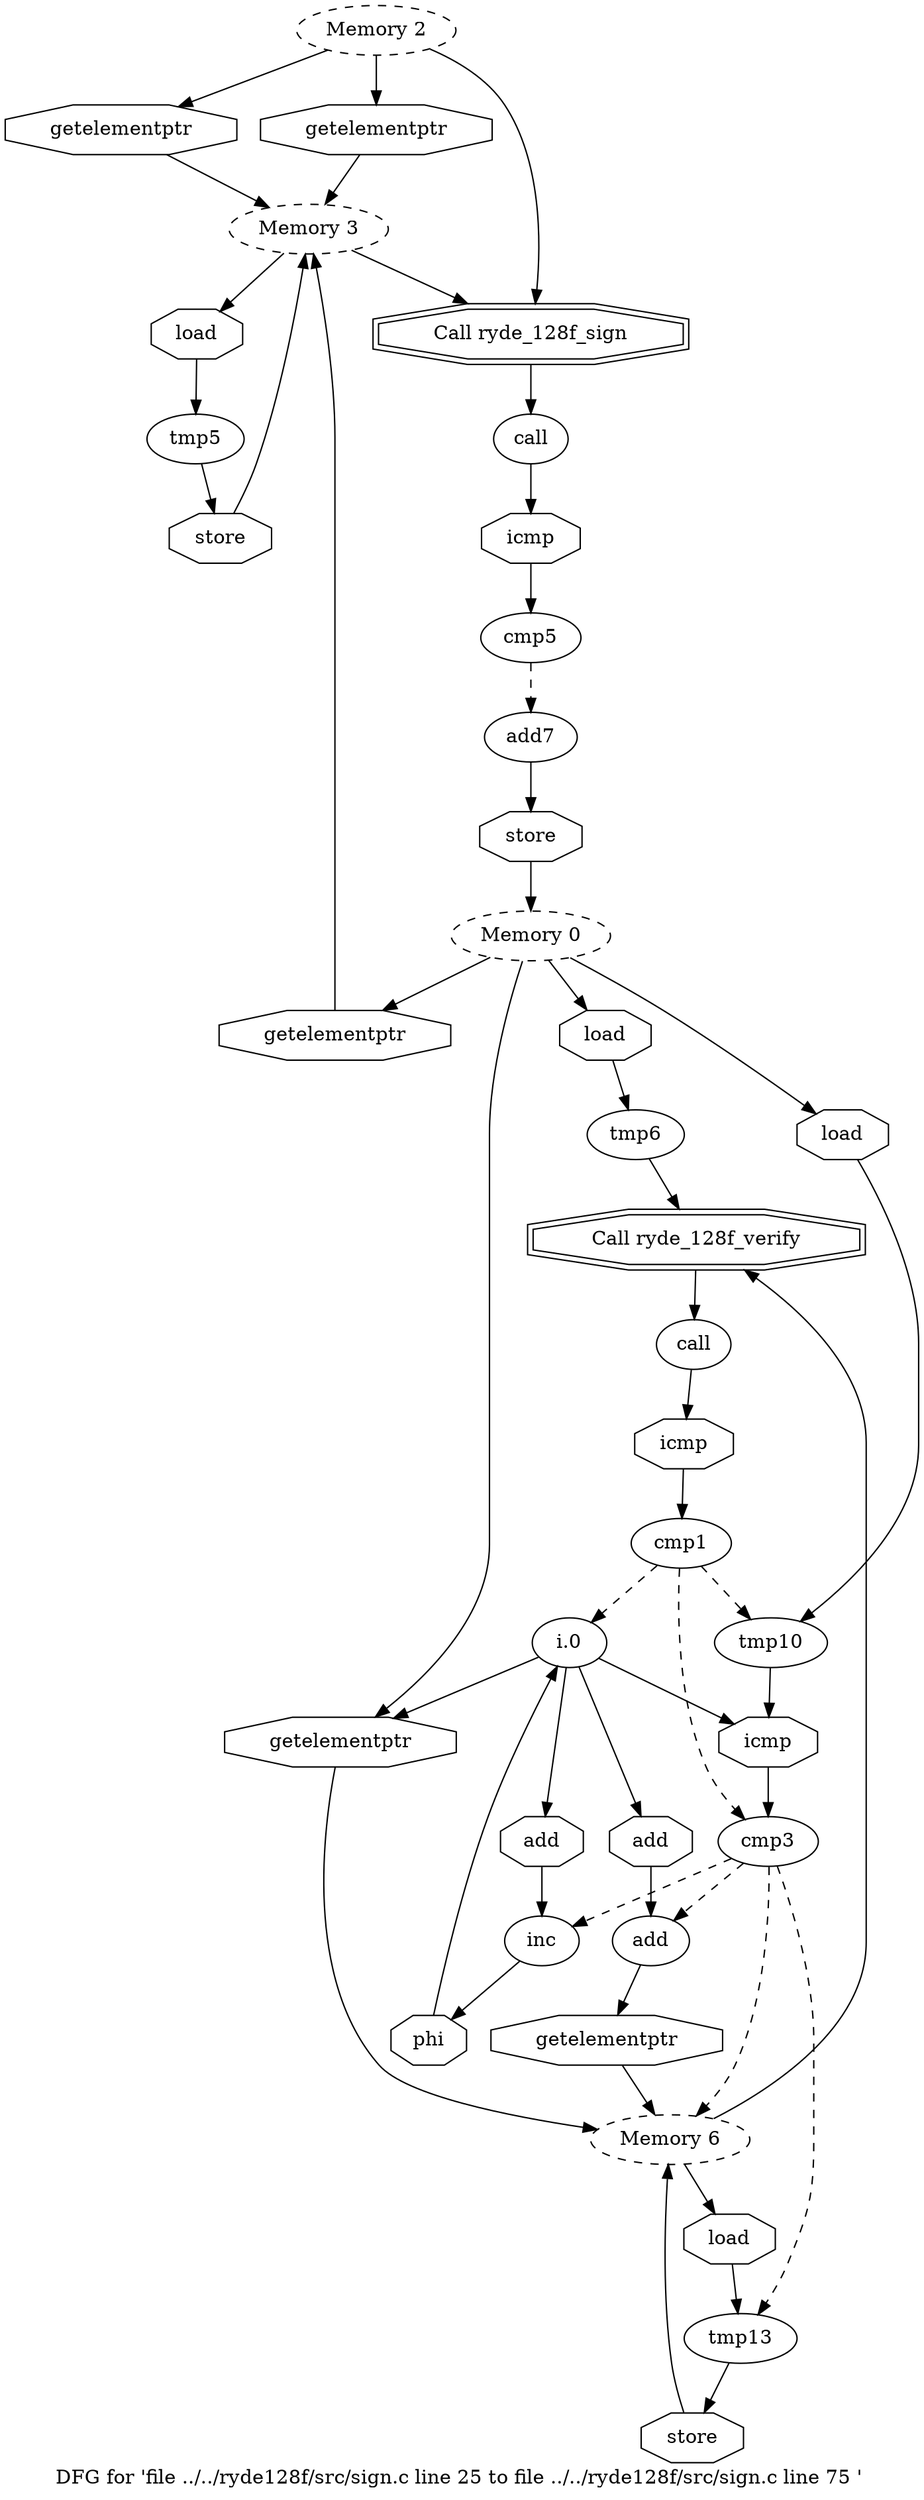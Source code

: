 digraph "DFG for 'file ../../ryde128f/src/sign.c line 25 to file ../../ryde128f/src/sign.c line 75 '  "{
label="DFG for 'file ../../ryde128f/src/sign.c line 25 to file ../../ryde128f/src/sign.c line 75 ' ";
node_164[shape=octagon,style=solid,label="getelementptr"]
node_159[shape=ellipse,style=dashed,label="Memory 3"]
"node_164"->"node_159"
node_163[shape=octagon,style=solid,label="load"]
node_162[shape=ellipse,style=solid,label="tmp5"]
"node_163"->"node_162"
node_165[shape=octagon,style=solid,label="store"]
"node_162"->"node_165"
node_161[shape=ellipse,style=dashed,label="Memory 0"]
node_160[shape=octagon,style=solid,label="getelementptr"]
"node_161"->"node_160"
node_175[shape=octagon,style=solid,label="load"]
"node_161"->"node_175"
node_185[shape=octagon,style=solid,label="load"]
"node_161"->"node_185"
node_193[shape=octagon,style=solid,label="getelementptr"]
"node_161"->"node_193"
"node_160"->"node_159"
"node_159"->"node_163"
node_168[shape=doubleoctagon,style=solid,label="Call ryde_128f_sign"]
"node_159"->"node_168"
node_158[shape=ellipse,style=dashed,label="Memory 2"]
"node_158"->"node_164"
node_166[shape=octagon,style=solid,label="getelementptr"]
"node_158"->"node_166"
"node_158"->"node_168"
"node_165"->"node_159"
"node_166"->"node_159"
node_167[shape=ellipse,style=solid,label="call"]
node_170[shape=octagon,style=solid,label="icmp"]
"node_167"->"node_170"
"node_168"->"node_167"
node_169[shape=ellipse,style=solid,label="cmp5"]
node_171[shape=ellipse,style=solid,label="add7"]
"node_169"->"node_171" [style=dashed]
"node_170"->"node_169"
node_172[shape=octagon,style=solid,label="store"]
"node_171"->"node_172"
"node_172"->"node_161"
node_173[shape=ellipse,style=dashed,label="Memory 6"]
node_177[shape=doubleoctagon,style=solid,label="Call ryde_128f_verify"]
"node_173"->"node_177"
node_192[shape=octagon,style=solid,label="load"]
"node_173"->"node_192"
node_174[shape=ellipse,style=solid,label="tmp6"]
"node_174"->"node_177"
"node_175"->"node_174"
node_176[shape=ellipse,style=solid,label="call"]
node_179[shape=octagon,style=solid,label="icmp"]
"node_176"->"node_179"
"node_177"->"node_176"
node_178[shape=ellipse,style=solid,label="cmp1"]
node_180[shape=ellipse,style=solid,label="i.0"]
"node_178"->"node_180" [style=dashed]
node_184[shape=ellipse,style=solid,label="tmp10"]
"node_178"->"node_184" [style=dashed]
node_186[shape=ellipse,style=solid,label="cmp3"]
"node_178"->"node_186" [style=dashed]
"node_179"->"node_178"
node_183[shape=octagon,style=solid,label="add"]
"node_180"->"node_183"
node_187[shape=octagon,style=solid,label="icmp"]
"node_180"->"node_187"
node_189[shape=octagon,style=solid,label="add"]
"node_180"->"node_189"
"node_180"->"node_193"
node_181[shape=octagon,style=solid,label="phi"]
"node_181"->"node_180"
node_182[shape=ellipse,style=solid,label="inc"]
"node_182"->"node_181"
"node_183"->"node_182"
"node_184"->"node_187"
"node_185"->"node_184"
"node_186"->"node_173" [style=dashed]
"node_186"->"node_182" [style=dashed]
node_188[shape=ellipse,style=solid,label="add"]
"node_186"->"node_188" [style=dashed]
node_191[shape=ellipse,style=solid,label="tmp13"]
"node_186"->"node_191" [style=dashed]
"node_187"->"node_186"
node_190[shape=octagon,style=solid,label="getelementptr"]
"node_188"->"node_190"
"node_189"->"node_188"
"node_190"->"node_173"
node_194[shape=octagon,style=solid,label="store"]
"node_191"->"node_194"
"node_192"->"node_191"
"node_193"->"node_173"
"node_194"->"node_173"
}


